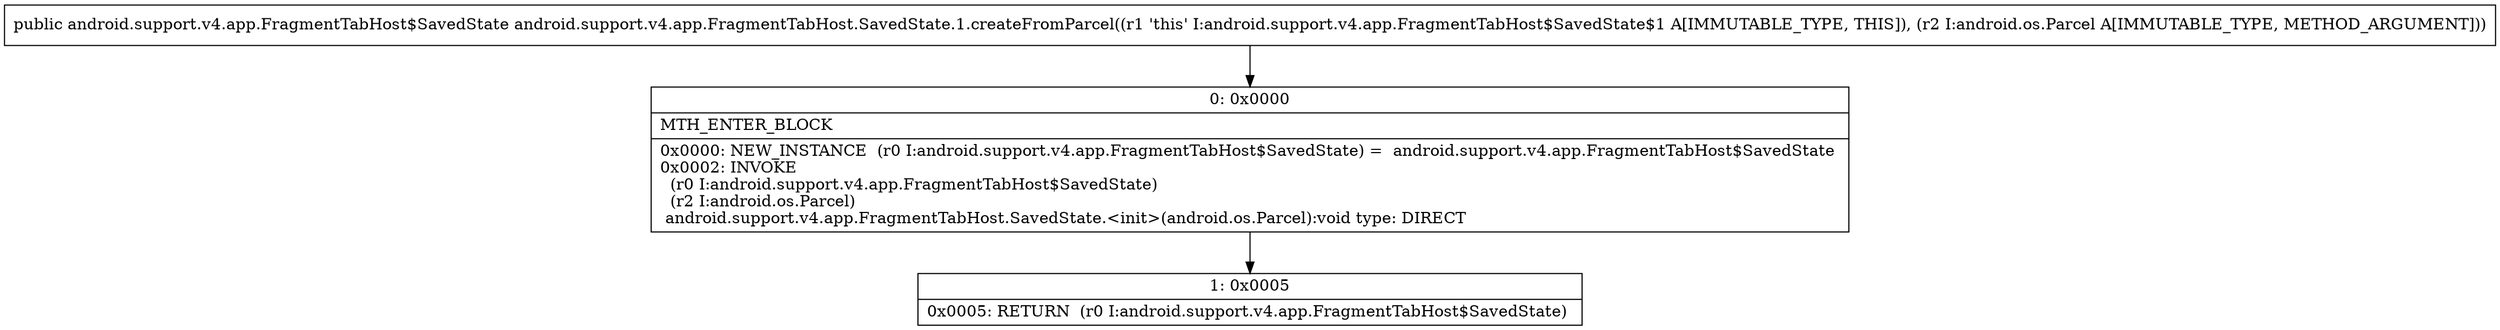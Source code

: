 digraph "CFG forandroid.support.v4.app.FragmentTabHost.SavedState.1.createFromParcel(Landroid\/os\/Parcel;)Landroid\/support\/v4\/app\/FragmentTabHost$SavedState;" {
Node_0 [shape=record,label="{0\:\ 0x0000|MTH_ENTER_BLOCK\l|0x0000: NEW_INSTANCE  (r0 I:android.support.v4.app.FragmentTabHost$SavedState) =  android.support.v4.app.FragmentTabHost$SavedState \l0x0002: INVOKE  \l  (r0 I:android.support.v4.app.FragmentTabHost$SavedState)\l  (r2 I:android.os.Parcel)\l android.support.v4.app.FragmentTabHost.SavedState.\<init\>(android.os.Parcel):void type: DIRECT \l}"];
Node_1 [shape=record,label="{1\:\ 0x0005|0x0005: RETURN  (r0 I:android.support.v4.app.FragmentTabHost$SavedState) \l}"];
MethodNode[shape=record,label="{public android.support.v4.app.FragmentTabHost$SavedState android.support.v4.app.FragmentTabHost.SavedState.1.createFromParcel((r1 'this' I:android.support.v4.app.FragmentTabHost$SavedState$1 A[IMMUTABLE_TYPE, THIS]), (r2 I:android.os.Parcel A[IMMUTABLE_TYPE, METHOD_ARGUMENT])) }"];
MethodNode -> Node_0;
Node_0 -> Node_1;
}

